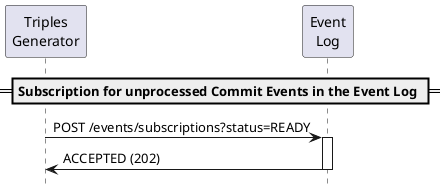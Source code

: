     @startuml
    hide footbox
    skinparam shadowing false

    participant "Triples\nGenerator" as TG
    participant "Event\nLog" as EL

    == Subscription for unprocessed Commit Events in the Event Log ==
    TG->EL: POST /events/subscriptions?status=READY
    activate EL
    EL->TG: ACCEPTED (202)
    deactivate EL

    @enduml

